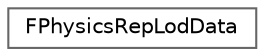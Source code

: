 digraph "Graphical Class Hierarchy"
{
 // INTERACTIVE_SVG=YES
 // LATEX_PDF_SIZE
  bgcolor="transparent";
  edge [fontname=Helvetica,fontsize=10,labelfontname=Helvetica,labelfontsize=10];
  node [fontname=Helvetica,fontsize=10,shape=box,height=0.2,width=0.4];
  rankdir="LR";
  Node0 [id="Node000000",label="FPhysicsRepLodData",height=0.2,width=0.4,color="grey40", fillcolor="white", style="filled",URL="$df/d46/structFPhysicsRepLodData.html",tooltip=" "];
}
